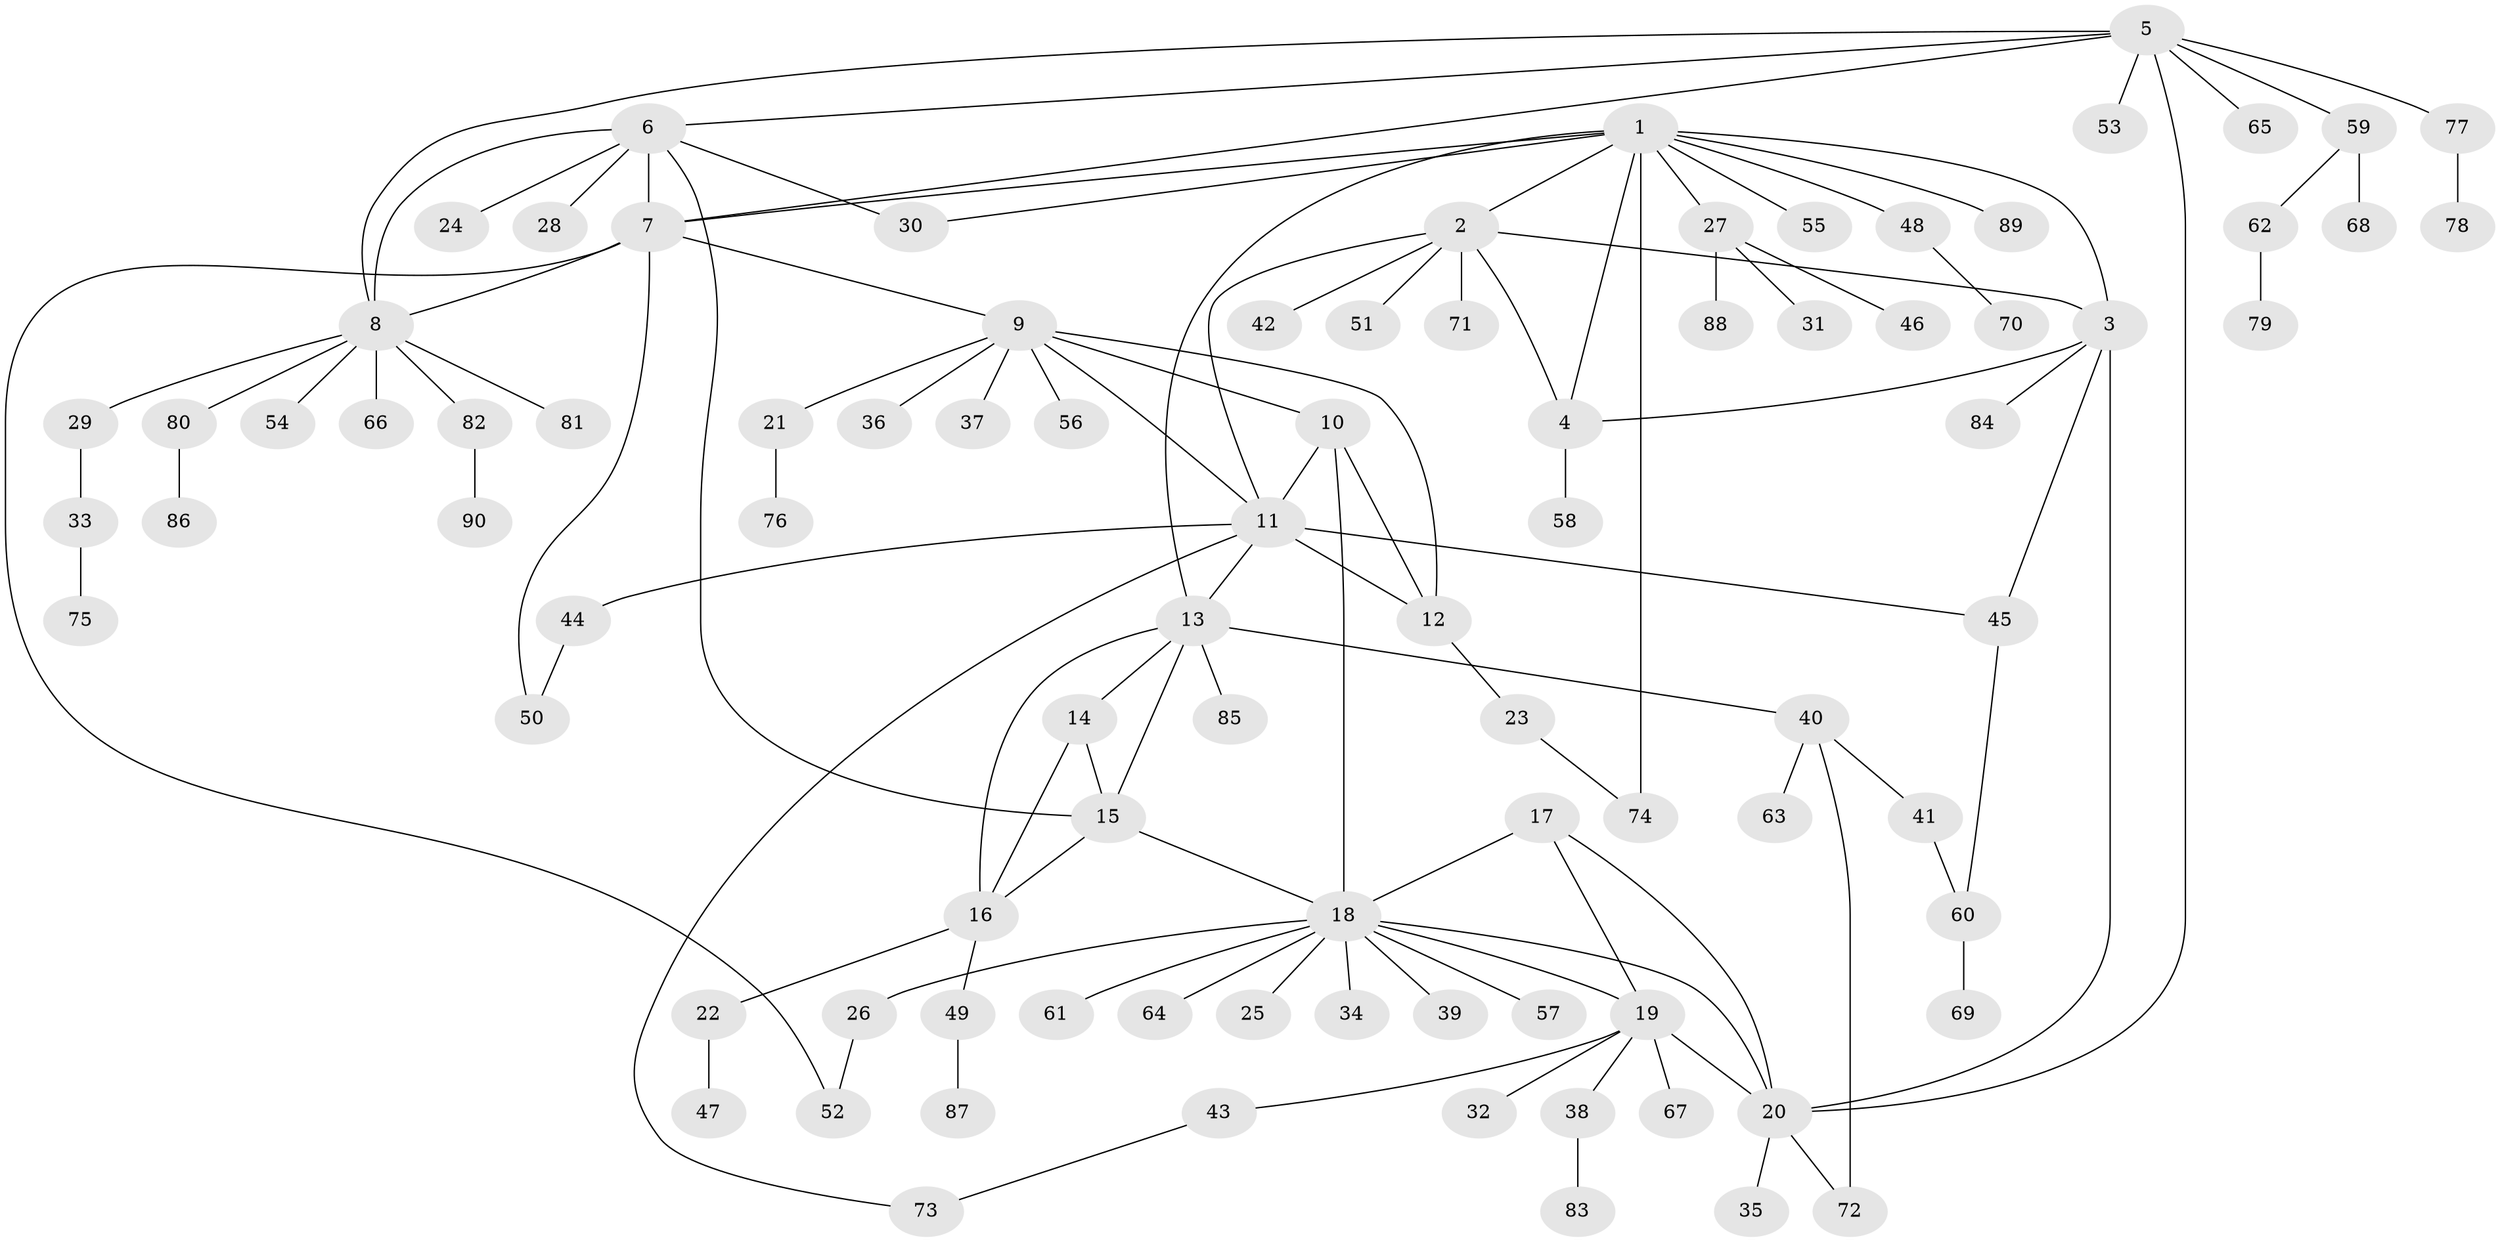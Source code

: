 // coarse degree distribution, {8: 0.03571428571428571, 3: 0.03571428571428571, 4: 0.14285714285714285, 5: 0.14285714285714285, 6: 0.07142857142857142, 7: 0.10714285714285714, 9: 0.03571428571428571, 1: 0.39285714285714285, 2: 0.03571428571428571}
// Generated by graph-tools (version 1.1) at 2025/52/03/04/25 22:52:28]
// undirected, 90 vertices, 118 edges
graph export_dot {
  node [color=gray90,style=filled];
  1;
  2;
  3;
  4;
  5;
  6;
  7;
  8;
  9;
  10;
  11;
  12;
  13;
  14;
  15;
  16;
  17;
  18;
  19;
  20;
  21;
  22;
  23;
  24;
  25;
  26;
  27;
  28;
  29;
  30;
  31;
  32;
  33;
  34;
  35;
  36;
  37;
  38;
  39;
  40;
  41;
  42;
  43;
  44;
  45;
  46;
  47;
  48;
  49;
  50;
  51;
  52;
  53;
  54;
  55;
  56;
  57;
  58;
  59;
  60;
  61;
  62;
  63;
  64;
  65;
  66;
  67;
  68;
  69;
  70;
  71;
  72;
  73;
  74;
  75;
  76;
  77;
  78;
  79;
  80;
  81;
  82;
  83;
  84;
  85;
  86;
  87;
  88;
  89;
  90;
  1 -- 2;
  1 -- 3;
  1 -- 4;
  1 -- 7;
  1 -- 13;
  1 -- 27;
  1 -- 30;
  1 -- 48;
  1 -- 55;
  1 -- 74;
  1 -- 89;
  2 -- 3;
  2 -- 4;
  2 -- 11;
  2 -- 42;
  2 -- 51;
  2 -- 71;
  3 -- 4;
  3 -- 20;
  3 -- 45;
  3 -- 84;
  4 -- 58;
  5 -- 6;
  5 -- 7;
  5 -- 8;
  5 -- 20;
  5 -- 53;
  5 -- 59;
  5 -- 65;
  5 -- 77;
  6 -- 7;
  6 -- 8;
  6 -- 15;
  6 -- 24;
  6 -- 28;
  6 -- 30;
  7 -- 8;
  7 -- 9;
  7 -- 50;
  7 -- 52;
  8 -- 29;
  8 -- 54;
  8 -- 66;
  8 -- 80;
  8 -- 81;
  8 -- 82;
  9 -- 10;
  9 -- 11;
  9 -- 12;
  9 -- 21;
  9 -- 36;
  9 -- 37;
  9 -- 56;
  10 -- 11;
  10 -- 12;
  10 -- 18;
  11 -- 12;
  11 -- 13;
  11 -- 44;
  11 -- 45;
  11 -- 73;
  12 -- 23;
  13 -- 14;
  13 -- 15;
  13 -- 16;
  13 -- 40;
  13 -- 85;
  14 -- 15;
  14 -- 16;
  15 -- 16;
  15 -- 18;
  16 -- 22;
  16 -- 49;
  17 -- 18;
  17 -- 19;
  17 -- 20;
  18 -- 19;
  18 -- 20;
  18 -- 25;
  18 -- 26;
  18 -- 34;
  18 -- 39;
  18 -- 57;
  18 -- 61;
  18 -- 64;
  19 -- 20;
  19 -- 32;
  19 -- 38;
  19 -- 43;
  19 -- 67;
  20 -- 35;
  20 -- 72;
  21 -- 76;
  22 -- 47;
  23 -- 74;
  26 -- 52;
  27 -- 31;
  27 -- 46;
  27 -- 88;
  29 -- 33;
  33 -- 75;
  38 -- 83;
  40 -- 41;
  40 -- 63;
  40 -- 72;
  41 -- 60;
  43 -- 73;
  44 -- 50;
  45 -- 60;
  48 -- 70;
  49 -- 87;
  59 -- 62;
  59 -- 68;
  60 -- 69;
  62 -- 79;
  77 -- 78;
  80 -- 86;
  82 -- 90;
}
